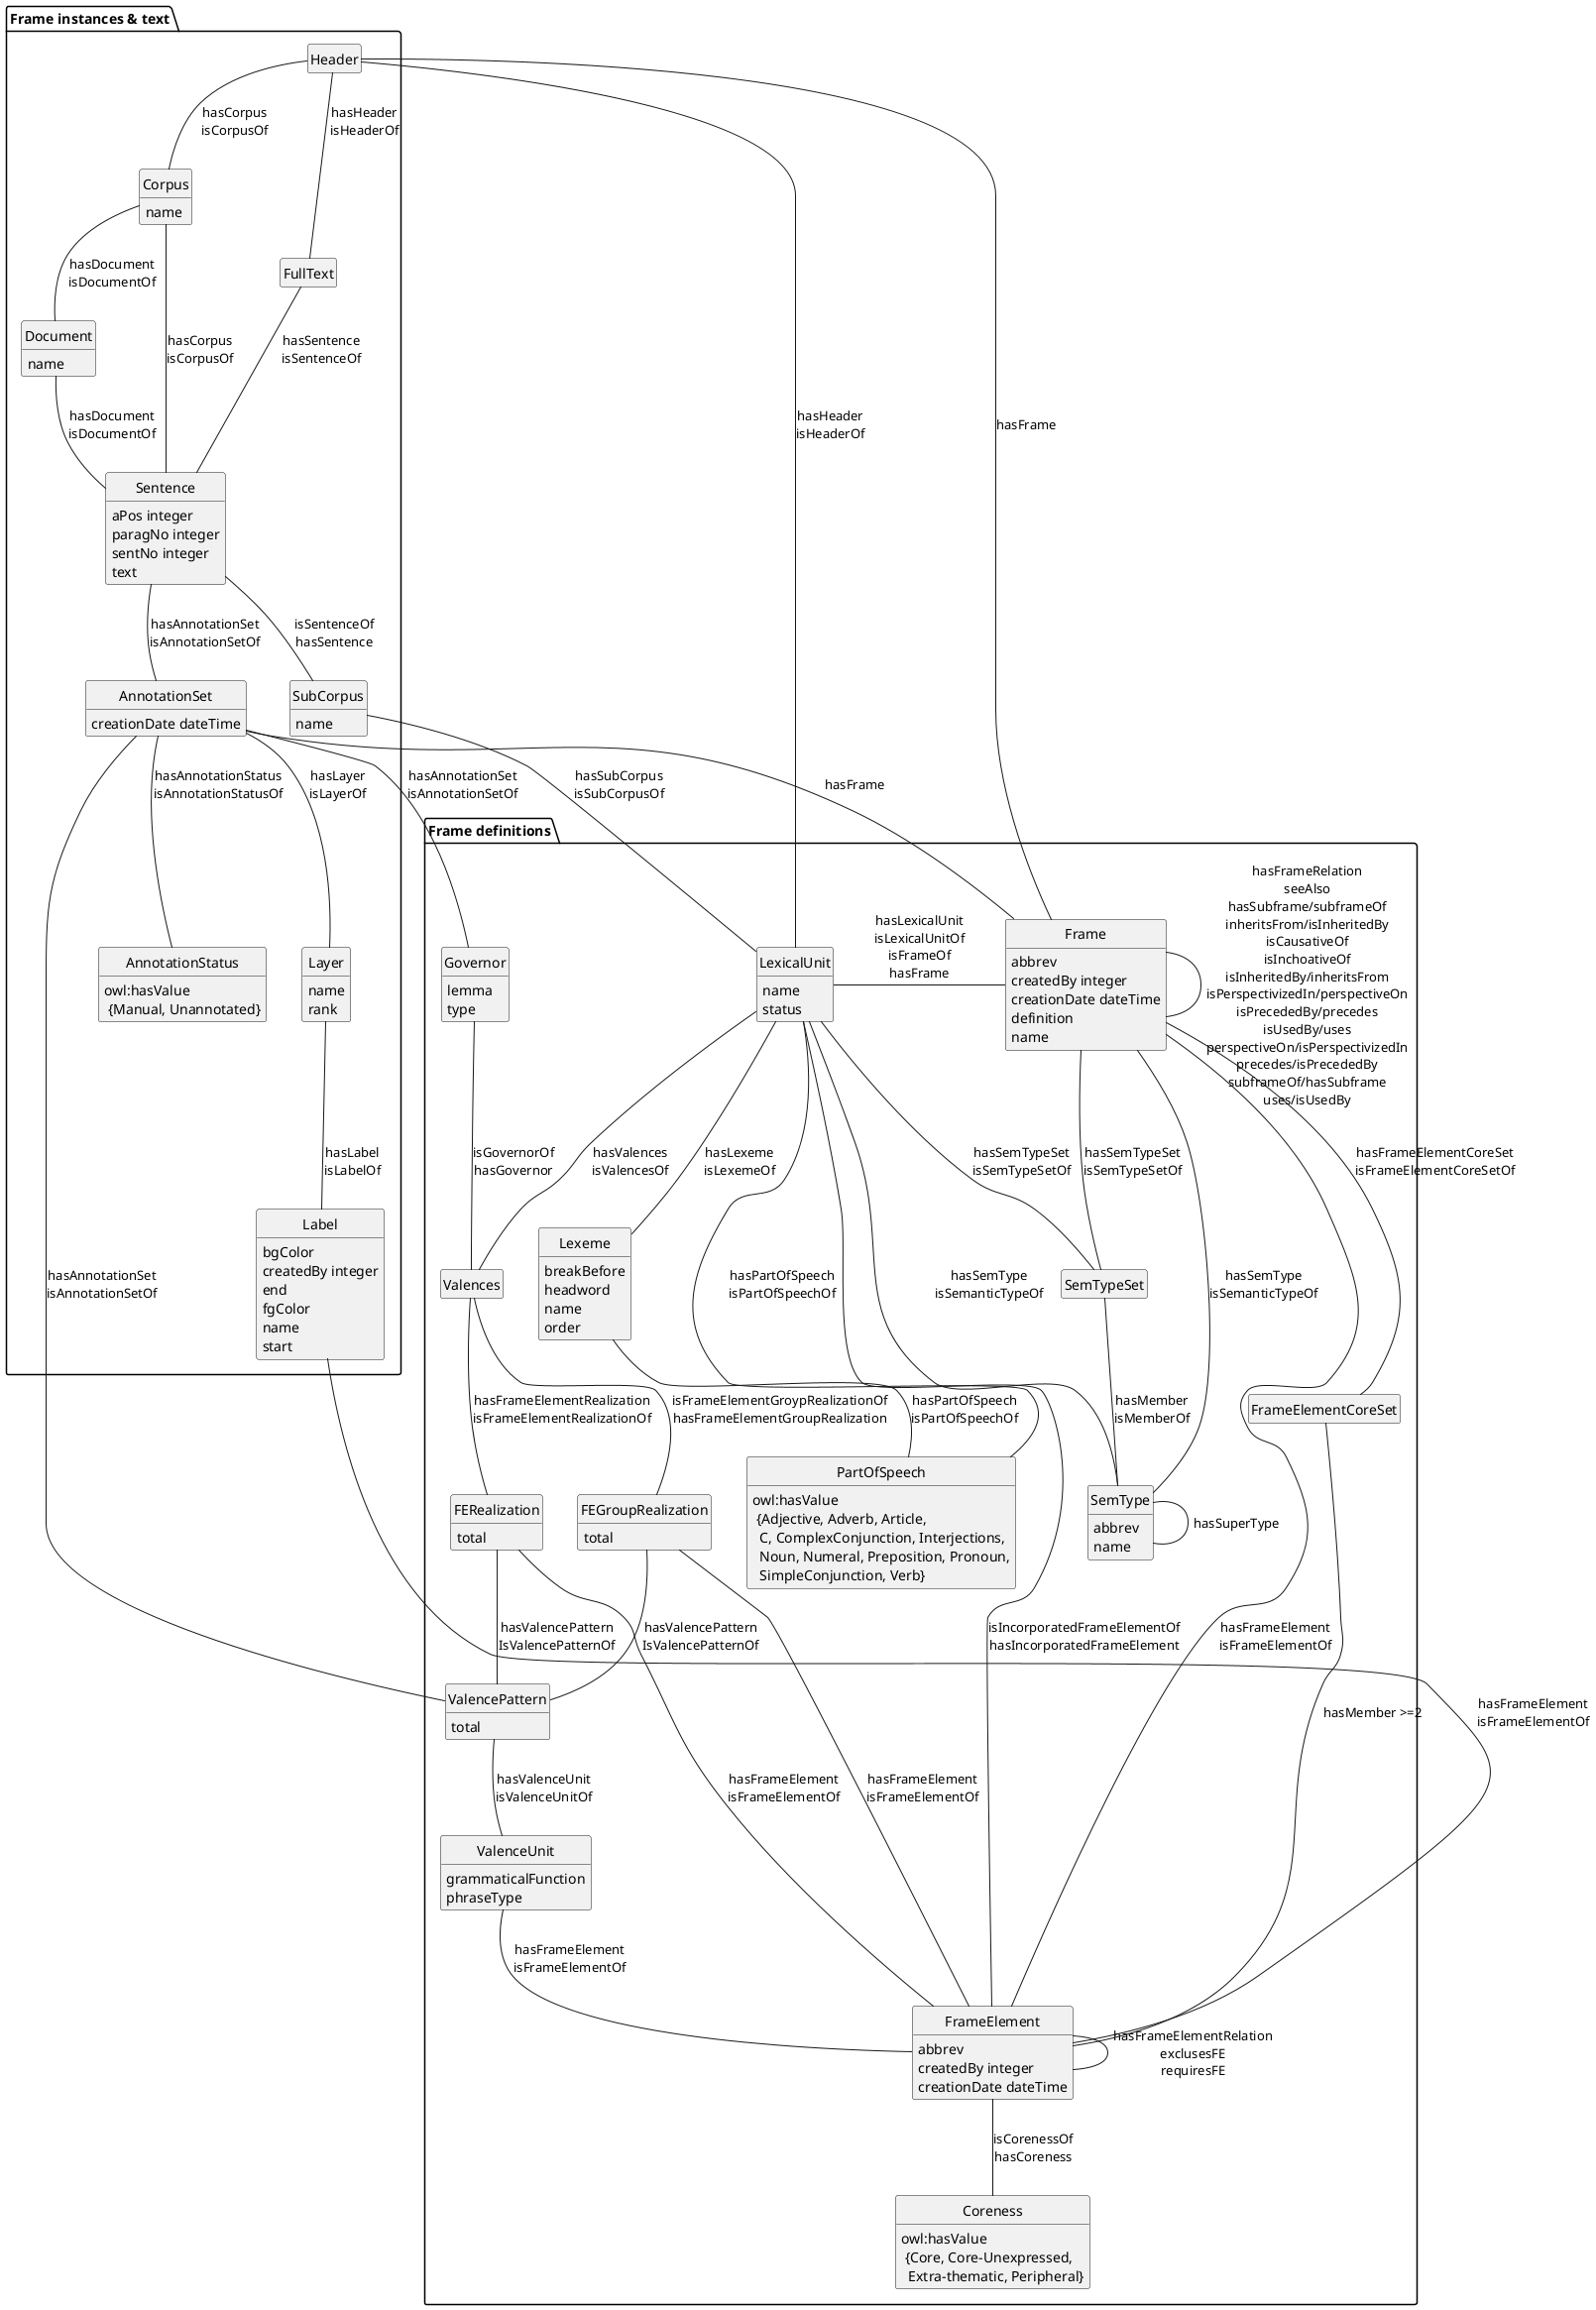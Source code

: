 @startuml
hide empty attributes
hide empty methods
hide circle

package "Frame instances & text" {
  class "Header"
  class AnnotationSet
  class AnnotationStatus
  class Corpus
  class Document
  class FullText
  class Label
  class Layer
  class Sentence
  class SubCorpus
}
package "Frame definitions" {
  class Coreness
  class Governor
  class FEGroupRealization
  class FERealization
  class Frame
  class FrameElement
  class FrameElementCoreSet
  class Lexeme
  class LexicalUnit
  class PartOfSpeech
  class SemType
  class SemTypeSet
  class ValencePattern
  class Valences
  class ValenceUnit
}

"Header"             -down- Corpus               : hasCorpus\nisCorpusOf
"Header"             -down- Frame                : hasFrame
"Header"             -down- FullText             : hasHeader\nisHeaderOf
"Header"             -down- LexicalUnit          : hasHeader\nisHeaderOf
AnnotationSet        -down- AnnotationStatus     : hasAnnotationStatus\nisAnnotationStatusOf
AnnotationSet        -down- Frame                : hasFrame
AnnotationSet        -down- Governor             : hasAnnotationSet\nisAnnotationSetOf
AnnotationSet        -down- Layer                : hasLayer\nisLayerOf
Corpus               -down- Document             : hasDocument\nisDocumentOf
Corpus               -down- Sentence             : hasCorpus\nisCorpusOf
Document             -down- Sentence             : hasDocument\nisDocumentOf
FEGroupRealization   -down- FrameElement         : hasFrameElement\nisFrameElementOf
FERealization        -down- FrameElement         : hasFrameElement\nisFrameElementOf
Frame                -down- Frame                : hasFrameRelation\nseeAlso\nhasSubframe/subframeOf\ninheritsFrom/isInheritedBy\nisCausativeOf\nisInchoativeOf\nisInheritedBy/inheritsFrom\nisPerspectivizedIn/perspectiveOn\nisPrecededBy/precedes\nisUsedBy/uses\nperspectiveOn/isPerspectivizedIn\nprecedes/isPrecededBy\nsubframeOf/hasSubframe\nuses/isUsedBy
Frame                -down- FrameElement         : hasFrameElement\nisFrameElementOf
Frame                -down- FrameElementCoreSet  : hasFrameElementCoreSet\nisFrameElementCoreSetOf
Frame                -left- LexicalUnit          : hasLexicalUnit\nisLexicalUnitOf\nisFrameOf\nhasFrame
Frame                -down- SemType              : hasSemType\nisSemanticTypeOf
Frame                -down- SemTypeSet           : hasSemTypeSet\nisSemTypeSetOf
FrameElement         -down- Coreness             : isCorenessOf\nhasCoreness
FrameElement         -down- FrameElement         : hasFrameElementRelation\nexclusesFE\nrequiresFE
FrameElementCoreSet  -down- FrameElement         : hasMember >=2
FullText             -down- Sentence             : hasSentence\nisSentenceOf
Governor             -down- Valences             : isGovernorOf\nhasGovernor
Label                -down- FrameElement         : hasFrameElement\nisFrameElementOf
Layer                -down- Label                : hasLabel\nisLabelOf
Lexeme               -down- PartOfSpeech         : hasPartOfSpeech\nisPartOfSpeechOf
LexicalUnit          -down- FrameElement         : isIncorporatedFrameElementOf\nhasIncorporatedFrameElement
LexicalUnit          -down- Lexeme               : hasLexeme\nisLexemeOf
LexicalUnit          -down- PartOfSpeech         : hasPartOfSpeech\nisPartOfSpeechOf
LexicalUnit          -down- SemType              : hasSemType\nisSemanticTypeOf
LexicalUnit          -down- SemTypeSet           : hasSemTypeSet\nisSemTypeSetOf
SubCorpus            -down- LexicalUnit          : hasSubCorpus\nisSubCorpusOf
Valences             -up-   LexicalUnit          : hasValences\nisValencesOf
SemType              -down- SemType              : hasSuperType
SemTypeSet           -down- SemType              : hasMember\nisMemberOf
Sentence             -down- AnnotationSet        : hasAnnotationSet\nisAnnotationSetOf
Sentence             -down- SubCorpus            : isSentenceOf\nhasSentence
ValencePattern       -down- AnnotationSet        : hasAnnotationSet\nisAnnotationSetOf
ValencePattern       -up-   FEGroupRealization   : hasValencePattern\nIsValencePatternOf
ValencePattern       -up-   FERealization        : hasValencePattern\nIsValencePatternOf
ValencePattern       -down- ValenceUnit          : hasValenceUnit\nisValenceUnitOf
Valences             -down- FEGroupRealization   : isFrameElementGroypRealizationOf\nhasFrameElementGroupRealization
Valences             -down- FERealization        : hasFrameElementRealization\nisFrameElementRealizationOf
ValenceUnit          -down- FrameElement         : hasFrameElement\nisFrameElementOf

AnnotationSet       : creationDate dateTime
AnnotationStatus    : owl:hasValue\l {Manual, Unannotated}
Coreness            : owl:hasValue\l {Core, Core-Unexpressed,\l  Extra-thematic, Peripheral}
Corpus              : name
Document            : name
FEGroupRealization  : total
FERealization       : total
Frame               : abbrev
Frame               : createdBy integer
Frame               : creationDate dateTime
Frame               : definition
Frame               : name
FrameElement        : abbrev
FrameElement        : createdBy integer
FrameElement        : creationDate dateTime
Governor            : lemma
Governor            : type
Label               : bgColor
Label               : createdBy integer
Label               : end
Label               : fgColor
Label               : name
Label               : start
Layer               : name
Layer               : rank
Lexeme              : breakBefore
Lexeme              : headword
Lexeme              : name
Lexeme              : order
LexicalUnit         : name
LexicalUnit         : status
PartOfSpeech        : owl:hasValue\l {Adjective, Adverb, Article,\l  C, ComplexConjunction, Interjections,\l  Noun, Numeral, Preposition, Pronoun,\l  SimpleConjunction, Verb}
SemType             : abbrev
SemType             : name
Sentence            : aPos integer
Sentence            : paragNo integer
Sentence            : sentNo integer
Sentence            : text
SubCorpus           : name
ValencePattern      : total
ValenceUnit         : grammaticalFunction
ValenceUnit         : phraseType

@enduml

